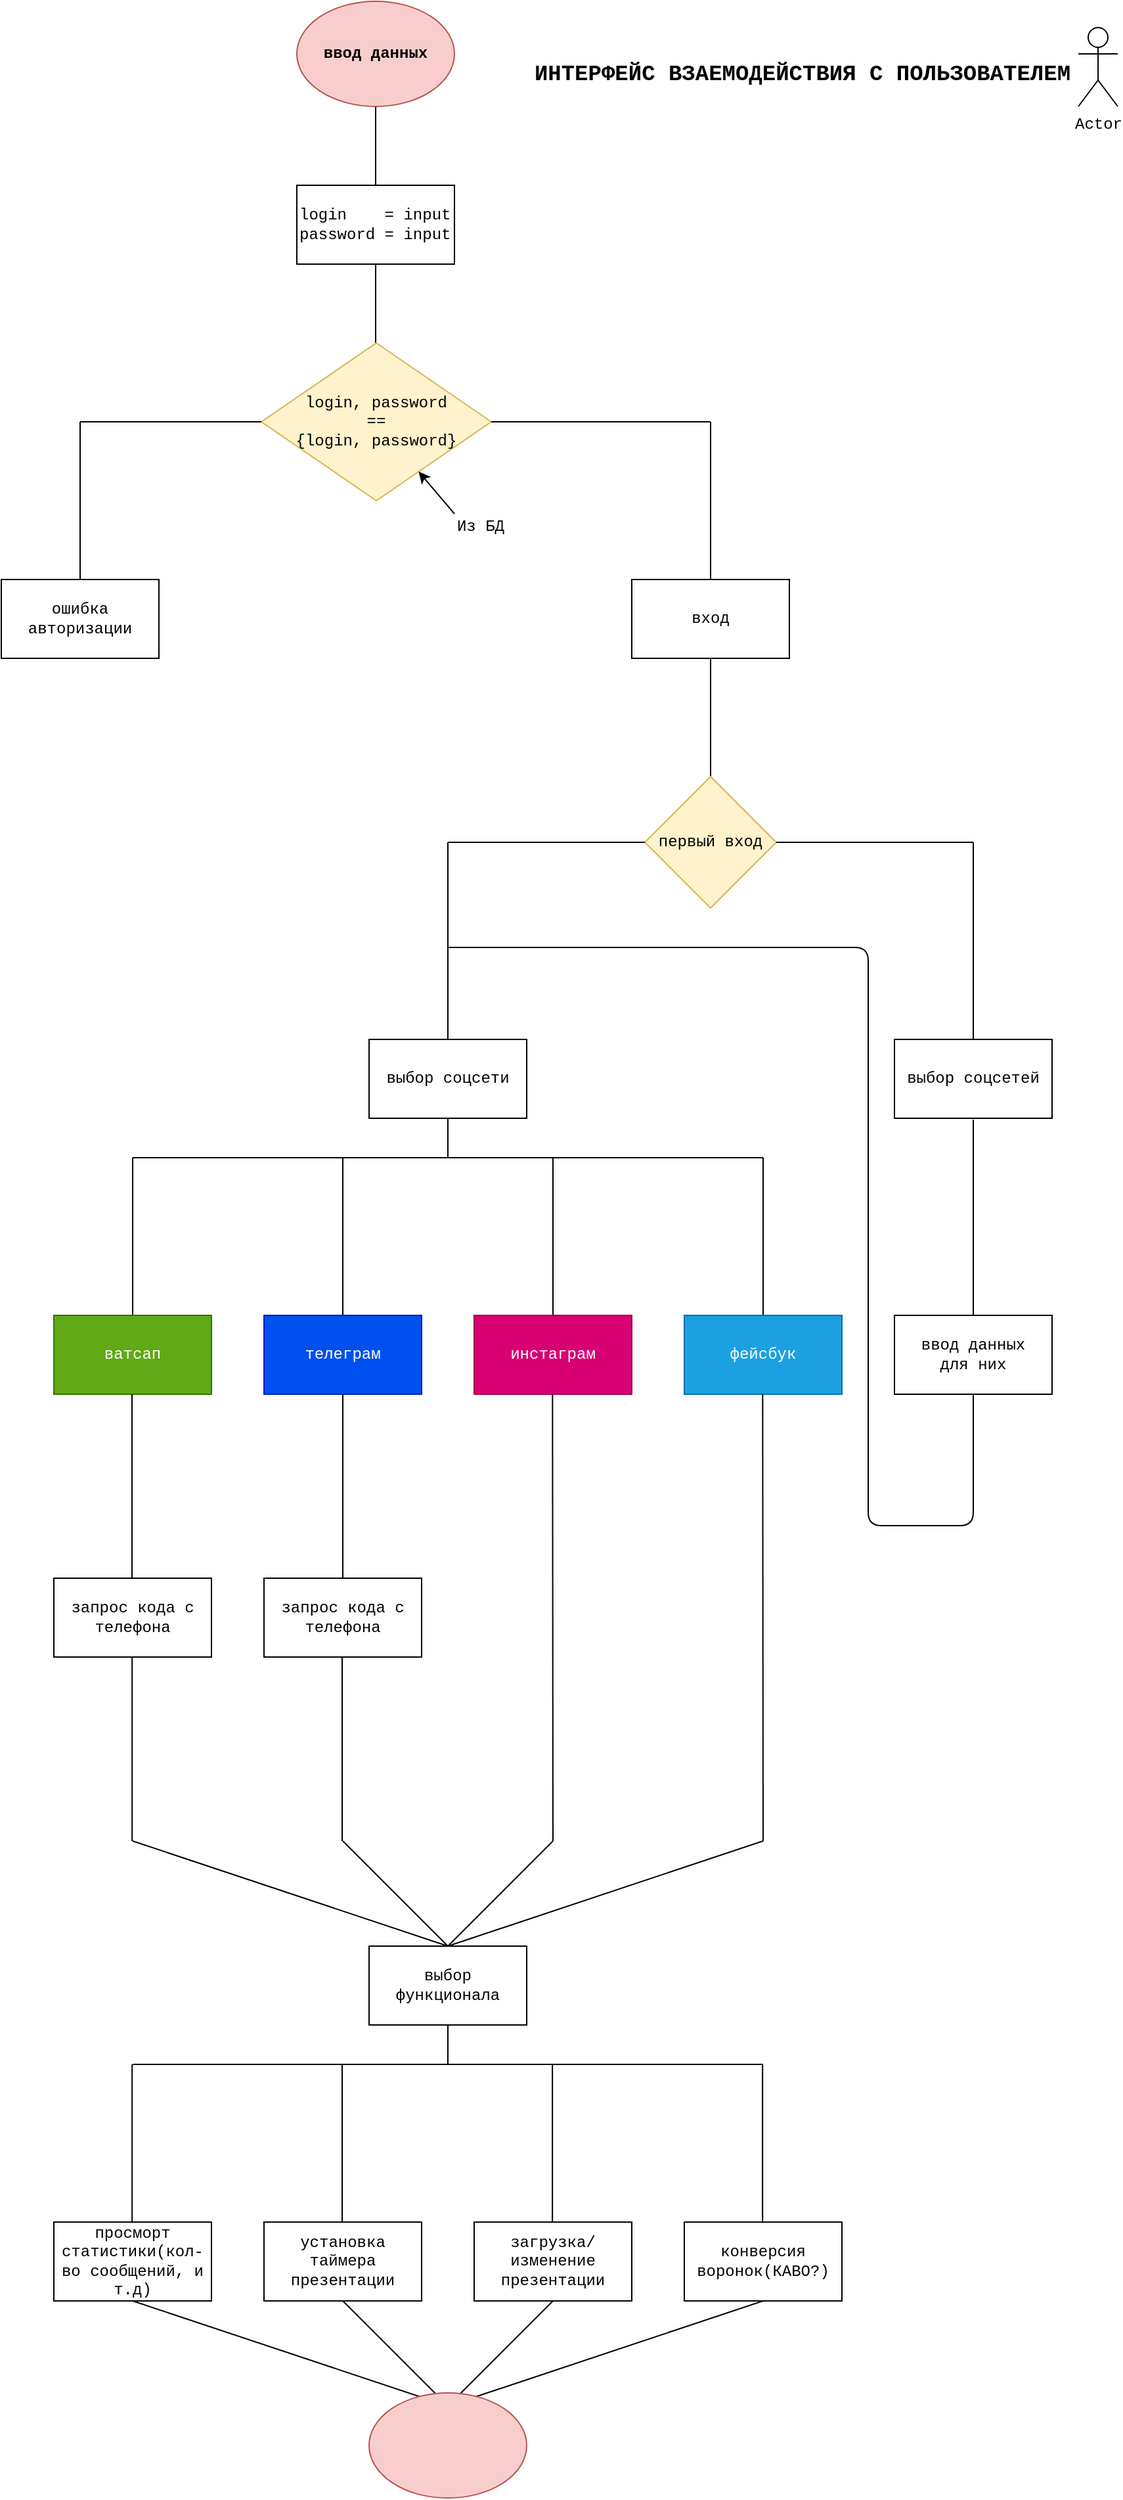 <mxfile version="13.7.9" type="github">
  <diagram id="BidqIHInNIvZiYCmbNtS" name="Page-1">
    <mxGraphModel dx="1021" dy="507" grid="1" gridSize="10" guides="1" tooltips="1" connect="1" arrows="1" fold="1" page="1" pageScale="1" pageWidth="850" pageHeight="1100" math="0" shadow="0">
      <root>
        <mxCell id="0" />
        <mxCell id="1" parent="0" />
        <mxCell id="iO957vLTAEIwB8R3Ft5C-2" value="" style="endArrow=none;html=1;entryX=0.5;entryY=1;entryDx=0;entryDy=0;" edge="1" parent="1">
          <mxGeometry width="50" height="50" relative="1" as="geometry">
            <mxPoint x="425" y="180" as="sourcePoint" />
            <mxPoint x="425" y="120" as="targetPoint" />
          </mxGeometry>
        </mxCell>
        <mxCell id="iO957vLTAEIwB8R3Ft5C-3" value="&lt;div align=&quot;justify&quot;&gt;login&amp;nbsp;&amp;nbsp;&amp;nbsp; = input&lt;/div&gt;&lt;div align=&quot;justify&quot;&gt;password = input&lt;br&gt;&lt;/div&gt;" style="rounded=0;whiteSpace=wrap;html=1;fontFamily=Courier New;align=left;" vertex="1" parent="1">
          <mxGeometry x="365" y="180" width="120" height="60" as="geometry" />
        </mxCell>
        <mxCell id="iO957vLTAEIwB8R3Ft5C-4" value="ввод данных" style="ellipse;whiteSpace=wrap;html=1;fillColor=#f8cecc;strokeColor=#b85450;fontFamily=Courier New;fontStyle=1" vertex="1" parent="1">
          <mxGeometry x="365" y="40" width="120" height="80" as="geometry" />
        </mxCell>
        <mxCell id="iO957vLTAEIwB8R3Ft5C-5" value="" style="endArrow=none;html=1;fontFamily=Courier New;entryX=0.5;entryY=1;entryDx=0;entryDy=0;" edge="1" parent="1" target="iO957vLTAEIwB8R3Ft5C-3">
          <mxGeometry width="50" height="50" relative="1" as="geometry">
            <mxPoint x="425" y="300" as="sourcePoint" />
            <mxPoint x="505" y="210" as="targetPoint" />
          </mxGeometry>
        </mxCell>
        <mxCell id="iO957vLTAEIwB8R3Ft5C-6" value="&lt;font style=&quot;font-size: 17px&quot;&gt;&lt;b&gt;ИНТЕРФЕЙС ВЗАЕМОДЕЙСТВИЯ С ПОЛЬЗОВАТЕЛЕМ&lt;/b&gt;&lt;/font&gt;" style="text;html=1;strokeColor=none;fillColor=none;align=center;verticalAlign=middle;whiteSpace=wrap;rounded=0;fontFamily=Courier New;" vertex="1" parent="1">
          <mxGeometry x="525" y="86" width="450" height="20" as="geometry" />
        </mxCell>
        <mxCell id="iO957vLTAEIwB8R3Ft5C-9" value="&lt;div&gt;login, password&lt;/div&gt;&lt;div&gt; ==&lt;/div&gt;&lt;div&gt;{login, password}&lt;br&gt; &lt;/div&gt;" style="rhombus;whiteSpace=wrap;html=1;fontFamily=Courier New;fillColor=#fff2cc;strokeColor=#d6b656;" vertex="1" parent="1">
          <mxGeometry x="338" y="300" width="175" height="120" as="geometry" />
        </mxCell>
        <mxCell id="iO957vLTAEIwB8R3Ft5C-10" value="" style="endArrow=none;html=1;fontFamily=Courier New;exitX=1;exitY=0.5;exitDx=0;exitDy=0;" edge="1" parent="1" source="iO957vLTAEIwB8R3Ft5C-9">
          <mxGeometry width="50" height="50" relative="1" as="geometry">
            <mxPoint x="460" y="400" as="sourcePoint" />
            <mxPoint x="680" y="360" as="targetPoint" />
          </mxGeometry>
        </mxCell>
        <mxCell id="iO957vLTAEIwB8R3Ft5C-11" value="" style="endArrow=none;html=1;fontFamily=Courier New;entryX=0;entryY=0.5;entryDx=0;entryDy=0;" edge="1" parent="1" target="iO957vLTAEIwB8R3Ft5C-9">
          <mxGeometry width="50" height="50" relative="1" as="geometry">
            <mxPoint x="200" y="360" as="sourcePoint" />
            <mxPoint x="510" y="350" as="targetPoint" />
          </mxGeometry>
        </mxCell>
        <mxCell id="iO957vLTAEIwB8R3Ft5C-12" value="ошибка авторизации" style="rounded=0;whiteSpace=wrap;html=1;fontFamily=Courier New;" vertex="1" parent="1">
          <mxGeometry x="140" y="480" width="120" height="60" as="geometry" />
        </mxCell>
        <mxCell id="iO957vLTAEIwB8R3Ft5C-13" value="вход" style="rounded=0;whiteSpace=wrap;html=1;fontFamily=Courier New;" vertex="1" parent="1">
          <mxGeometry x="620" y="480" width="120" height="60" as="geometry" />
        </mxCell>
        <mxCell id="iO957vLTAEIwB8R3Ft5C-14" value="" style="endArrow=none;html=1;fontFamily=Courier New;" edge="1" parent="1">
          <mxGeometry width="50" height="50" relative="1" as="geometry">
            <mxPoint x="200" y="480" as="sourcePoint" />
            <mxPoint x="200" y="360" as="targetPoint" />
          </mxGeometry>
        </mxCell>
        <mxCell id="iO957vLTAEIwB8R3Ft5C-15" value="" style="endArrow=none;html=1;fontFamily=Courier New;" edge="1" parent="1">
          <mxGeometry width="50" height="50" relative="1" as="geometry">
            <mxPoint x="680" y="480" as="sourcePoint" />
            <mxPoint x="680" y="360" as="targetPoint" />
          </mxGeometry>
        </mxCell>
        <mxCell id="iO957vLTAEIwB8R3Ft5C-17" value="" style="endArrow=none;html=1;fontFamily=Courier New;entryX=0.5;entryY=1;entryDx=0;entryDy=0;" edge="1" parent="1" target="iO957vLTAEIwB8R3Ft5C-13">
          <mxGeometry width="50" height="50" relative="1" as="geometry">
            <mxPoint x="680" y="640" as="sourcePoint" />
            <mxPoint x="500" y="510" as="targetPoint" />
          </mxGeometry>
        </mxCell>
        <mxCell id="iO957vLTAEIwB8R3Ft5C-18" value="Из БД" style="text;html=1;strokeColor=none;fillColor=none;align=center;verticalAlign=middle;whiteSpace=wrap;rounded=0;fontFamily=Courier New;" vertex="1" parent="1">
          <mxGeometry x="485" y="430" width="40" height="20" as="geometry" />
        </mxCell>
        <mxCell id="iO957vLTAEIwB8R3Ft5C-19" value="" style="endArrow=classic;html=1;fontFamily=Courier New;exitX=0;exitY=0;exitDx=0;exitDy=0;" edge="1" parent="1" source="iO957vLTAEIwB8R3Ft5C-18" target="iO957vLTAEIwB8R3Ft5C-9">
          <mxGeometry width="50" height="50" relative="1" as="geometry">
            <mxPoint x="450" y="460" as="sourcePoint" />
            <mxPoint x="500" y="410" as="targetPoint" />
          </mxGeometry>
        </mxCell>
        <mxCell id="iO957vLTAEIwB8R3Ft5C-21" value="первый вход" style="rhombus;whiteSpace=wrap;html=1;fontFamily=Courier New;fillColor=#fff2cc;strokeColor=#d6b656;" vertex="1" parent="1">
          <mxGeometry x="630" y="630" width="100" height="100" as="geometry" />
        </mxCell>
        <mxCell id="iO957vLTAEIwB8R3Ft5C-22" value="" style="endArrow=none;html=1;fontFamily=Courier New;entryX=1;entryY=0.5;entryDx=0;entryDy=0;" edge="1" parent="1" target="iO957vLTAEIwB8R3Ft5C-21">
          <mxGeometry width="50" height="50" relative="1" as="geometry">
            <mxPoint x="880" y="680" as="sourcePoint" />
            <mxPoint x="750" y="700" as="targetPoint" />
          </mxGeometry>
        </mxCell>
        <mxCell id="iO957vLTAEIwB8R3Ft5C-23" value="" style="endArrow=none;html=1;fontFamily=Courier New;entryX=0;entryY=0.5;entryDx=0;entryDy=0;" edge="1" parent="1" target="iO957vLTAEIwB8R3Ft5C-21">
          <mxGeometry width="50" height="50" relative="1" as="geometry">
            <mxPoint x="480" y="680" as="sourcePoint" />
            <mxPoint x="670" y="690" as="targetPoint" />
          </mxGeometry>
        </mxCell>
        <mxCell id="iO957vLTAEIwB8R3Ft5C-24" value="" style="endArrow=none;html=1;fontFamily=Courier New;" edge="1" parent="1">
          <mxGeometry width="50" height="50" relative="1" as="geometry">
            <mxPoint x="880" y="830" as="sourcePoint" />
            <mxPoint x="880" y="680" as="targetPoint" />
          </mxGeometry>
        </mxCell>
        <mxCell id="iO957vLTAEIwB8R3Ft5C-25" value="&lt;div&gt;выбор соцсетей&lt;/div&gt;" style="rounded=0;whiteSpace=wrap;html=1;fontFamily=Courier New;" vertex="1" parent="1">
          <mxGeometry x="820" y="830" width="120" height="60" as="geometry" />
        </mxCell>
        <mxCell id="iO957vLTAEIwB8R3Ft5C-26" value="" style="endArrow=none;html=1;fontFamily=Courier New;" edge="1" parent="1">
          <mxGeometry width="50" height="50" relative="1" as="geometry">
            <mxPoint x="880" y="1040" as="sourcePoint" />
            <mxPoint x="880" y="891" as="targetPoint" />
          </mxGeometry>
        </mxCell>
        <mxCell id="iO957vLTAEIwB8R3Ft5C-27" value="&lt;div&gt;ввод данных&lt;/div&gt;&lt;div&gt; для них&lt;/div&gt;" style="rounded=0;whiteSpace=wrap;html=1;fontFamily=Courier New;" vertex="1" parent="1">
          <mxGeometry x="820" y="1040" width="120" height="60" as="geometry" />
        </mxCell>
        <mxCell id="iO957vLTAEIwB8R3Ft5C-28" value="выбор соцсети" style="rounded=0;whiteSpace=wrap;html=1;fontFamily=Courier New;" vertex="1" parent="1">
          <mxGeometry x="420" y="830" width="120" height="60" as="geometry" />
        </mxCell>
        <mxCell id="iO957vLTAEIwB8R3Ft5C-29" value="" style="endArrow=none;html=1;fontFamily=Courier New;" edge="1" parent="1" source="iO957vLTAEIwB8R3Ft5C-28">
          <mxGeometry width="50" height="50" relative="1" as="geometry">
            <mxPoint x="580" y="890" as="sourcePoint" />
            <mxPoint x="480" y="680" as="targetPoint" />
          </mxGeometry>
        </mxCell>
        <mxCell id="iO957vLTAEIwB8R3Ft5C-31" value="" style="endArrow=none;html=1;fontFamily=Courier New;exitX=0.5;exitY=0;exitDx=0;exitDy=0;" edge="1" parent="1" source="iO957vLTAEIwB8R3Ft5C-38">
          <mxGeometry width="50" height="50" relative="1" as="geometry">
            <mxPoint x="480" y="1040" as="sourcePoint" />
            <mxPoint x="560" y="920" as="targetPoint" />
          </mxGeometry>
        </mxCell>
        <mxCell id="iO957vLTAEIwB8R3Ft5C-32" value="" style="endArrow=none;html=1;fontFamily=Courier New;" edge="1" parent="1">
          <mxGeometry width="50" height="50" relative="1" as="geometry">
            <mxPoint x="560" y="920" as="sourcePoint" />
            <mxPoint x="720" y="920" as="targetPoint" />
          </mxGeometry>
        </mxCell>
        <mxCell id="iO957vLTAEIwB8R3Ft5C-33" value="" style="endArrow=none;html=1;fontFamily=Courier New;" edge="1" parent="1">
          <mxGeometry width="50" height="50" relative="1" as="geometry">
            <mxPoint x="400" y="920" as="sourcePoint" />
            <mxPoint x="560" y="920" as="targetPoint" />
          </mxGeometry>
        </mxCell>
        <mxCell id="iO957vLTAEIwB8R3Ft5C-34" value="" style="endArrow=none;html=1;fontFamily=Courier New;" edge="1" parent="1">
          <mxGeometry width="50" height="50" relative="1" as="geometry">
            <mxPoint x="720" y="1040" as="sourcePoint" />
            <mxPoint x="720" y="920" as="targetPoint" />
          </mxGeometry>
        </mxCell>
        <mxCell id="iO957vLTAEIwB8R3Ft5C-35" value="" style="endArrow=none;html=1;fontFamily=Courier New;" edge="1" parent="1">
          <mxGeometry width="50" height="50" relative="1" as="geometry">
            <mxPoint x="400" y="1040" as="sourcePoint" />
            <mxPoint x="400" y="920" as="targetPoint" />
          </mxGeometry>
        </mxCell>
        <mxCell id="iO957vLTAEIwB8R3Ft5C-37" value="телеграм" style="rounded=0;whiteSpace=wrap;html=1;fontFamily=Courier New;fillColor=#0050ef;strokeColor=#001DBC;fontColor=#ffffff;" vertex="1" parent="1">
          <mxGeometry x="340" y="1040" width="120" height="60" as="geometry" />
        </mxCell>
        <mxCell id="iO957vLTAEIwB8R3Ft5C-38" value="инстаграм" style="rounded=0;whiteSpace=wrap;html=1;fontFamily=Courier New;fillColor=#d80073;strokeColor=#A50040;fontColor=#ffffff;" vertex="1" parent="1">
          <mxGeometry x="500" y="1040" width="120" height="60" as="geometry" />
        </mxCell>
        <mxCell id="iO957vLTAEIwB8R3Ft5C-39" value="фейсбук" style="rounded=0;whiteSpace=wrap;html=1;fontFamily=Courier New;fillColor=#1ba1e2;strokeColor=#006EAF;fontColor=#ffffff;" vertex="1" parent="1">
          <mxGeometry x="660" y="1040" width="120" height="60" as="geometry" />
        </mxCell>
        <mxCell id="iO957vLTAEIwB8R3Ft5C-40" value="" style="endArrow=none;html=1;fontFamily=Courier New;entryX=0.5;entryY=1;entryDx=0;entryDy=0;" edge="1" parent="1" target="iO957vLTAEIwB8R3Ft5C-37">
          <mxGeometry width="50" height="50" relative="1" as="geometry">
            <mxPoint x="400" y="1240" as="sourcePoint" />
            <mxPoint x="630" y="1090" as="targetPoint" />
          </mxGeometry>
        </mxCell>
        <mxCell id="iO957vLTAEIwB8R3Ft5C-41" value="" style="endArrow=none;html=1;fontFamily=Courier New;entryX=0.5;entryY=1;entryDx=0;entryDy=0;" edge="1" parent="1">
          <mxGeometry width="50" height="50" relative="1" as="geometry">
            <mxPoint x="560" y="1440" as="sourcePoint" />
            <mxPoint x="559.66" y="1100" as="targetPoint" />
          </mxGeometry>
        </mxCell>
        <mxCell id="iO957vLTAEIwB8R3Ft5C-42" value="" style="endArrow=none;html=1;fontFamily=Courier New;entryX=0.5;entryY=1;entryDx=0;entryDy=0;" edge="1" parent="1">
          <mxGeometry width="50" height="50" relative="1" as="geometry">
            <mxPoint x="720" y="1440" as="sourcePoint" />
            <mxPoint x="719.66" y="1100" as="targetPoint" />
          </mxGeometry>
        </mxCell>
        <mxCell id="iO957vLTAEIwB8R3Ft5C-45" value="запрос кода с телефона " style="rounded=0;whiteSpace=wrap;html=1;fontFamily=Courier New;" vertex="1" parent="1">
          <mxGeometry x="340" y="1240" width="120" height="60" as="geometry" />
        </mxCell>
        <mxCell id="iO957vLTAEIwB8R3Ft5C-55" value="" style="endArrow=none;html=1;fontFamily=Courier New;" edge="1" parent="1">
          <mxGeometry width="50" height="50" relative="1" as="geometry">
            <mxPoint x="240" y="920" as="sourcePoint" />
            <mxPoint x="400" y="920" as="targetPoint" />
          </mxGeometry>
        </mxCell>
        <mxCell id="iO957vLTAEIwB8R3Ft5C-56" value="" style="endArrow=none;html=1;fontFamily=Courier New;" edge="1" parent="1">
          <mxGeometry width="50" height="50" relative="1" as="geometry">
            <mxPoint x="240" y="1040" as="sourcePoint" />
            <mxPoint x="240" y="920" as="targetPoint" />
          </mxGeometry>
        </mxCell>
        <mxCell id="iO957vLTAEIwB8R3Ft5C-57" value="ватсап" style="rounded=0;whiteSpace=wrap;html=1;fontFamily=Courier New;fillColor=#60a917;strokeColor=#2D7600;fontColor=#ffffff;" vertex="1" parent="1">
          <mxGeometry x="180" y="1040" width="120" height="60" as="geometry" />
        </mxCell>
        <mxCell id="iO957vLTAEIwB8R3Ft5C-59" value="" style="endArrow=none;html=1;fontFamily=Courier New;entryX=0.5;entryY=1;entryDx=0;entryDy=0;" edge="1" parent="1" target="iO957vLTAEIwB8R3Ft5C-28">
          <mxGeometry width="50" height="50" relative="1" as="geometry">
            <mxPoint x="480" y="920" as="sourcePoint" />
            <mxPoint x="485" y="890" as="targetPoint" />
          </mxGeometry>
        </mxCell>
        <mxCell id="iO957vLTAEIwB8R3Ft5C-61" value="запрос кода с телефона " style="rounded=0;whiteSpace=wrap;html=1;fontFamily=Courier New;" vertex="1" parent="1">
          <mxGeometry x="180" y="1240" width="120" height="60" as="geometry" />
        </mxCell>
        <mxCell id="iO957vLTAEIwB8R3Ft5C-62" value="" style="endArrow=none;html=1;fontFamily=Courier New;entryX=0.5;entryY=1;entryDx=0;entryDy=0;" edge="1" parent="1">
          <mxGeometry width="50" height="50" relative="1" as="geometry">
            <mxPoint x="239.5" y="1240" as="sourcePoint" />
            <mxPoint x="239.5" y="1100" as="targetPoint" />
          </mxGeometry>
        </mxCell>
        <mxCell id="iO957vLTAEIwB8R3Ft5C-63" value="" style="endArrow=none;html=1;fontFamily=Courier New;" edge="1" parent="1">
          <mxGeometry width="50" height="50" relative="1" as="geometry">
            <mxPoint x="480" y="760" as="sourcePoint" />
            <mxPoint x="880" y="1100" as="targetPoint" />
            <Array as="points">
              <mxPoint x="800" y="760" />
              <mxPoint x="800" y="1200" />
              <mxPoint x="880" y="1200" />
            </Array>
          </mxGeometry>
        </mxCell>
        <mxCell id="iO957vLTAEIwB8R3Ft5C-66" value="" style="endArrow=none;html=1;fontFamily=Courier New;entryX=0.5;entryY=1;entryDx=0;entryDy=0;" edge="1" parent="1">
          <mxGeometry width="50" height="50" relative="1" as="geometry">
            <mxPoint x="399.5" y="1440" as="sourcePoint" />
            <mxPoint x="399.5" y="1300" as="targetPoint" />
          </mxGeometry>
        </mxCell>
        <mxCell id="iO957vLTAEIwB8R3Ft5C-67" value="" style="endArrow=none;html=1;fontFamily=Courier New;entryX=0.5;entryY=1;entryDx=0;entryDy=0;" edge="1" parent="1">
          <mxGeometry width="50" height="50" relative="1" as="geometry">
            <mxPoint x="239.58" y="1440" as="sourcePoint" />
            <mxPoint x="239.58" y="1300" as="targetPoint" />
          </mxGeometry>
        </mxCell>
        <mxCell id="iO957vLTAEIwB8R3Ft5C-70" value="выбор функционала" style="rounded=0;whiteSpace=wrap;html=1;fontFamily=Courier New;" vertex="1" parent="1">
          <mxGeometry x="420" y="1520" width="120" height="60" as="geometry" />
        </mxCell>
        <mxCell id="iO957vLTAEIwB8R3Ft5C-71" value="" style="endArrow=none;html=1;fontFamily=Courier New;exitX=0.5;exitY=0;exitDx=0;exitDy=0;" edge="1" parent="1" source="iO957vLTAEIwB8R3Ft5C-70">
          <mxGeometry width="50" height="50" relative="1" as="geometry">
            <mxPoint x="300" y="1510" as="sourcePoint" />
            <mxPoint x="240" y="1440" as="targetPoint" />
          </mxGeometry>
        </mxCell>
        <mxCell id="iO957vLTAEIwB8R3Ft5C-72" value="" style="endArrow=none;html=1;fontFamily=Courier New;" edge="1" parent="1">
          <mxGeometry width="50" height="50" relative="1" as="geometry">
            <mxPoint x="480" y="1520" as="sourcePoint" />
            <mxPoint x="400" y="1440.0" as="targetPoint" />
          </mxGeometry>
        </mxCell>
        <mxCell id="iO957vLTAEIwB8R3Ft5C-73" value="" style="endArrow=none;html=1;fontFamily=Courier New;" edge="1" parent="1">
          <mxGeometry width="50" height="50" relative="1" as="geometry">
            <mxPoint x="480" y="1520" as="sourcePoint" />
            <mxPoint x="560" y="1440" as="targetPoint" />
          </mxGeometry>
        </mxCell>
        <mxCell id="iO957vLTAEIwB8R3Ft5C-74" value="" style="endArrow=none;html=1;fontFamily=Courier New;" edge="1" parent="1">
          <mxGeometry width="50" height="50" relative="1" as="geometry">
            <mxPoint x="480" y="1520" as="sourcePoint" />
            <mxPoint x="720" y="1440.0" as="targetPoint" />
          </mxGeometry>
        </mxCell>
        <mxCell id="iO957vLTAEIwB8R3Ft5C-76" value="" style="endArrow=none;html=1;fontFamily=Courier New;" edge="1" parent="1">
          <mxGeometry width="50" height="50" relative="1" as="geometry">
            <mxPoint x="560" y="1610" as="sourcePoint" />
            <mxPoint x="720" y="1610" as="targetPoint" />
          </mxGeometry>
        </mxCell>
        <mxCell id="iO957vLTAEIwB8R3Ft5C-77" value="" style="endArrow=none;html=1;fontFamily=Courier New;" edge="1" parent="1">
          <mxGeometry width="50" height="50" relative="1" as="geometry">
            <mxPoint x="400" y="1610" as="sourcePoint" />
            <mxPoint x="560" y="1610" as="targetPoint" />
          </mxGeometry>
        </mxCell>
        <mxCell id="iO957vLTAEIwB8R3Ft5C-78" value="" style="endArrow=none;html=1;fontFamily=Courier New;" edge="1" parent="1">
          <mxGeometry width="50" height="50" relative="1" as="geometry">
            <mxPoint x="240" y="1610" as="sourcePoint" />
            <mxPoint x="400" y="1610" as="targetPoint" />
          </mxGeometry>
        </mxCell>
        <mxCell id="iO957vLTAEIwB8R3Ft5C-79" value="" style="endArrow=none;html=1;fontFamily=Courier New;entryX=0.5;entryY=1;entryDx=0;entryDy=0;" edge="1" parent="1">
          <mxGeometry width="50" height="50" relative="1" as="geometry">
            <mxPoint x="480" y="1610" as="sourcePoint" />
            <mxPoint x="480" y="1580" as="targetPoint" />
          </mxGeometry>
        </mxCell>
        <mxCell id="iO957vLTAEIwB8R3Ft5C-80" value="" style="endArrow=none;html=1;fontFamily=Courier New;" edge="1" parent="1">
          <mxGeometry width="50" height="50" relative="1" as="geometry">
            <mxPoint x="239.58" y="1730" as="sourcePoint" />
            <mxPoint x="239.58" y="1610" as="targetPoint" />
          </mxGeometry>
        </mxCell>
        <mxCell id="iO957vLTAEIwB8R3Ft5C-81" value="просморт статистики(кол-во сообщений, и т.д)" style="rounded=0;whiteSpace=wrap;html=1;fontFamily=Courier New;" vertex="1" parent="1">
          <mxGeometry x="180" y="1730" width="120" height="60" as="geometry" />
        </mxCell>
        <mxCell id="iO957vLTAEIwB8R3Ft5C-82" value="" style="endArrow=none;html=1;fontFamily=Courier New;" edge="1" parent="1">
          <mxGeometry width="50" height="50" relative="1" as="geometry">
            <mxPoint x="719.58" y="1730" as="sourcePoint" />
            <mxPoint x="719.58" y="1610" as="targetPoint" />
          </mxGeometry>
        </mxCell>
        <mxCell id="iO957vLTAEIwB8R3Ft5C-83" value="конверсия воронок(КАВО?)" style="rounded=0;whiteSpace=wrap;html=1;fontFamily=Courier New;" vertex="1" parent="1">
          <mxGeometry x="660" y="1730" width="120" height="60" as="geometry" />
        </mxCell>
        <mxCell id="iO957vLTAEIwB8R3Ft5C-87" value="" style="endArrow=none;html=1;fontFamily=Courier New;" edge="1" parent="1">
          <mxGeometry width="50" height="50" relative="1" as="geometry">
            <mxPoint x="399.5" y="1730" as="sourcePoint" />
            <mxPoint x="399.5" y="1610" as="targetPoint" />
          </mxGeometry>
        </mxCell>
        <mxCell id="iO957vLTAEIwB8R3Ft5C-88" value="установка таймера презентации" style="rounded=0;whiteSpace=wrap;html=1;fontFamily=Courier New;" vertex="1" parent="1">
          <mxGeometry x="340" y="1730" width="120" height="60" as="geometry" />
        </mxCell>
        <mxCell id="iO957vLTAEIwB8R3Ft5C-89" value="" style="endArrow=none;html=1;fontFamily=Courier New;" edge="1" parent="1">
          <mxGeometry width="50" height="50" relative="1" as="geometry">
            <mxPoint x="559.58" y="1730" as="sourcePoint" />
            <mxPoint x="559.58" y="1610" as="targetPoint" />
          </mxGeometry>
        </mxCell>
        <mxCell id="iO957vLTAEIwB8R3Ft5C-90" value="&lt;div&gt;загрузка/&lt;/div&gt;&lt;div&gt;изменение&lt;/div&gt;&lt;div&gt; презентации&lt;/div&gt;" style="rounded=0;whiteSpace=wrap;html=1;fontFamily=Courier New;" vertex="1" parent="1">
          <mxGeometry x="500" y="1730" width="120" height="60" as="geometry" />
        </mxCell>
        <mxCell id="iO957vLTAEIwB8R3Ft5C-91" value="Actor" style="shape=umlActor;verticalLabelPosition=bottom;verticalAlign=top;html=1;outlineConnect=0;fontFamily=Courier New;" vertex="1" parent="1">
          <mxGeometry x="960" y="60" width="30" height="60" as="geometry" />
        </mxCell>
        <mxCell id="iO957vLTAEIwB8R3Ft5C-94" value="" style="endArrow=none;html=1;fontFamily=Courier New;exitX=0.5;exitY=0;exitDx=0;exitDy=0;" edge="1" parent="1">
          <mxGeometry width="50" height="50" relative="1" as="geometry">
            <mxPoint x="480" y="1870" as="sourcePoint" />
            <mxPoint x="240" y="1790" as="targetPoint" />
          </mxGeometry>
        </mxCell>
        <mxCell id="iO957vLTAEIwB8R3Ft5C-95" value="" style="endArrow=none;html=1;fontFamily=Courier New;" edge="1" parent="1">
          <mxGeometry width="50" height="50" relative="1" as="geometry">
            <mxPoint x="480" y="1870" as="sourcePoint" />
            <mxPoint x="400" y="1790" as="targetPoint" />
          </mxGeometry>
        </mxCell>
        <mxCell id="iO957vLTAEIwB8R3Ft5C-96" value="" style="endArrow=none;html=1;fontFamily=Courier New;" edge="1" parent="1">
          <mxGeometry width="50" height="50" relative="1" as="geometry">
            <mxPoint x="480" y="1870" as="sourcePoint" />
            <mxPoint x="560" y="1790" as="targetPoint" />
          </mxGeometry>
        </mxCell>
        <mxCell id="iO957vLTAEIwB8R3Ft5C-97" value="" style="endArrow=none;html=1;fontFamily=Courier New;" edge="1" parent="1">
          <mxGeometry width="50" height="50" relative="1" as="geometry">
            <mxPoint x="480" y="1870" as="sourcePoint" />
            <mxPoint x="720" y="1790" as="targetPoint" />
          </mxGeometry>
        </mxCell>
        <mxCell id="iO957vLTAEIwB8R3Ft5C-98" value="" style="ellipse;whiteSpace=wrap;html=1;fontFamily=Courier New;fillColor=#f8cecc;strokeColor=#b85450;" vertex="1" parent="1">
          <mxGeometry x="420" y="1860" width="120" height="80" as="geometry" />
        </mxCell>
      </root>
    </mxGraphModel>
  </diagram>
</mxfile>

